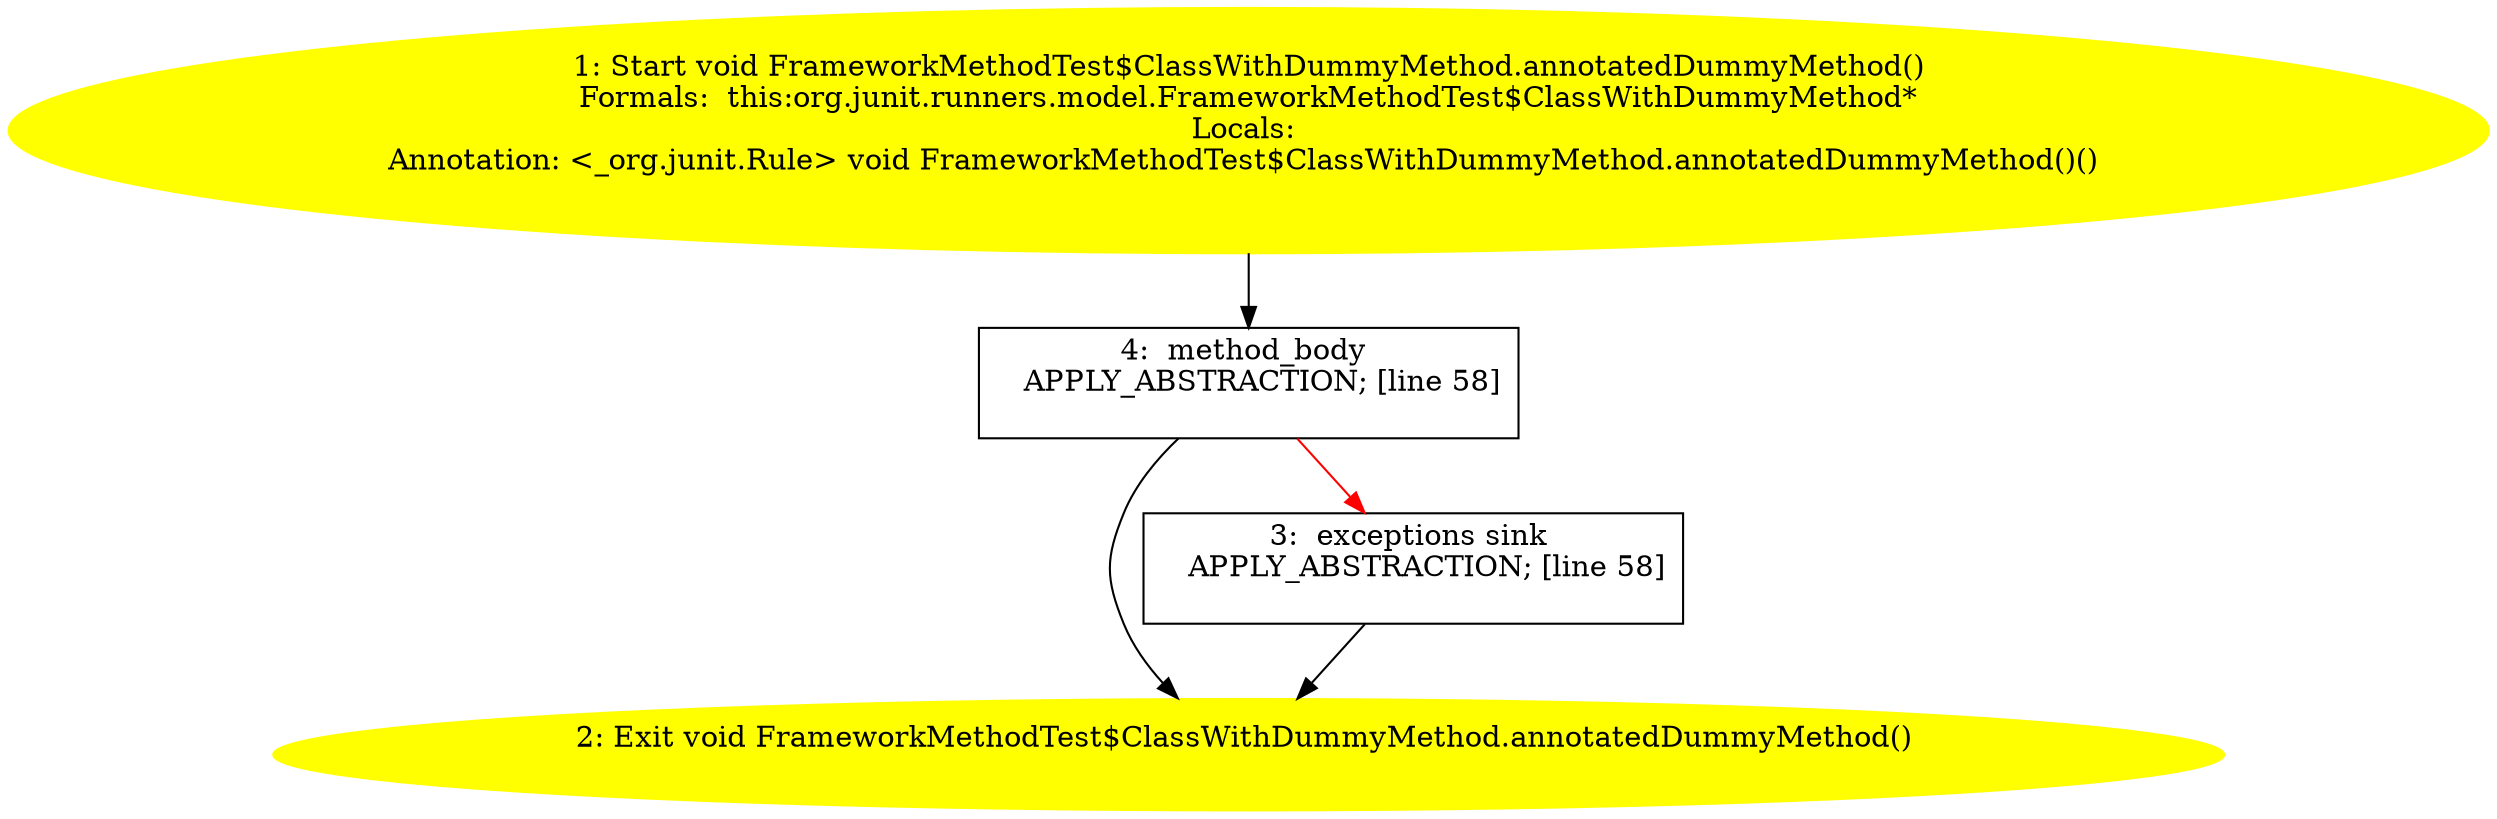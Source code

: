 /* @generated */
digraph cfg {
"org.junit.runners.model.FrameworkMethodTest$ClassWithDummyMethod.annotatedDummyMethod():void.833e7dfa2c863d98ef43b37c83c09968_1" [label="1: Start void FrameworkMethodTest$ClassWithDummyMethod.annotatedDummyMethod()\nFormals:  this:org.junit.runners.model.FrameworkMethodTest$ClassWithDummyMethod*\nLocals: \nAnnotation: <_org.junit.Rule> void FrameworkMethodTest$ClassWithDummyMethod.annotatedDummyMethod()() \n  " color=yellow style=filled]
	

	 "org.junit.runners.model.FrameworkMethodTest$ClassWithDummyMethod.annotatedDummyMethod():void.833e7dfa2c863d98ef43b37c83c09968_1" -> "org.junit.runners.model.FrameworkMethodTest$ClassWithDummyMethod.annotatedDummyMethod():void.833e7dfa2c863d98ef43b37c83c09968_4" ;
"org.junit.runners.model.FrameworkMethodTest$ClassWithDummyMethod.annotatedDummyMethod():void.833e7dfa2c863d98ef43b37c83c09968_2" [label="2: Exit void FrameworkMethodTest$ClassWithDummyMethod.annotatedDummyMethod() \n  " color=yellow style=filled]
	

"org.junit.runners.model.FrameworkMethodTest$ClassWithDummyMethod.annotatedDummyMethod():void.833e7dfa2c863d98ef43b37c83c09968_3" [label="3:  exceptions sink \n   APPLY_ABSTRACTION; [line 58]\n " shape="box"]
	

	 "org.junit.runners.model.FrameworkMethodTest$ClassWithDummyMethod.annotatedDummyMethod():void.833e7dfa2c863d98ef43b37c83c09968_3" -> "org.junit.runners.model.FrameworkMethodTest$ClassWithDummyMethod.annotatedDummyMethod():void.833e7dfa2c863d98ef43b37c83c09968_2" ;
"org.junit.runners.model.FrameworkMethodTest$ClassWithDummyMethod.annotatedDummyMethod():void.833e7dfa2c863d98ef43b37c83c09968_4" [label="4:  method_body \n   APPLY_ABSTRACTION; [line 58]\n " shape="box"]
	

	 "org.junit.runners.model.FrameworkMethodTest$ClassWithDummyMethod.annotatedDummyMethod():void.833e7dfa2c863d98ef43b37c83c09968_4" -> "org.junit.runners.model.FrameworkMethodTest$ClassWithDummyMethod.annotatedDummyMethod():void.833e7dfa2c863d98ef43b37c83c09968_2" ;
	 "org.junit.runners.model.FrameworkMethodTest$ClassWithDummyMethod.annotatedDummyMethod():void.833e7dfa2c863d98ef43b37c83c09968_4" -> "org.junit.runners.model.FrameworkMethodTest$ClassWithDummyMethod.annotatedDummyMethod():void.833e7dfa2c863d98ef43b37c83c09968_3" [color="red" ];
}
